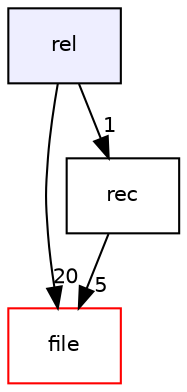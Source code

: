digraph "rel" {
  bgcolor=transparent;
  compound=true
  node [ fontsize="10", fontname="Helvetica"];
  edge [ labelfontsize="10", labelfontname="Helvetica"];
  dir_0b8cd375c317792b95eba87076cd6518 [shape=box, label="rel", style="filled", fillcolor="#eeeeff", pencolor="black", URL="dir_0b8cd375c317792b95eba87076cd6518.html"];
  dir_fb6598a949f0f53f82ac9a1a956124c7 [shape=box label="file" color="red" URL="dir_fb6598a949f0f53f82ac9a1a956124c7.html"];
  dir_47c25c331c075fe16f320299349474de [shape=box label="rec" URL="dir_47c25c331c075fe16f320299349474de.html"];
  dir_47c25c331c075fe16f320299349474de->dir_fb6598a949f0f53f82ac9a1a956124c7 [headlabel="5", labeldistance=1.5 headhref="dir_000005_000001.html"];
  dir_0b8cd375c317792b95eba87076cd6518->dir_fb6598a949f0f53f82ac9a1a956124c7 [headlabel="20", labeldistance=1.5 headhref="dir_000006_000001.html"];
  dir_0b8cd375c317792b95eba87076cd6518->dir_47c25c331c075fe16f320299349474de [headlabel="1", labeldistance=1.5 headhref="dir_000006_000005.html"];
}
